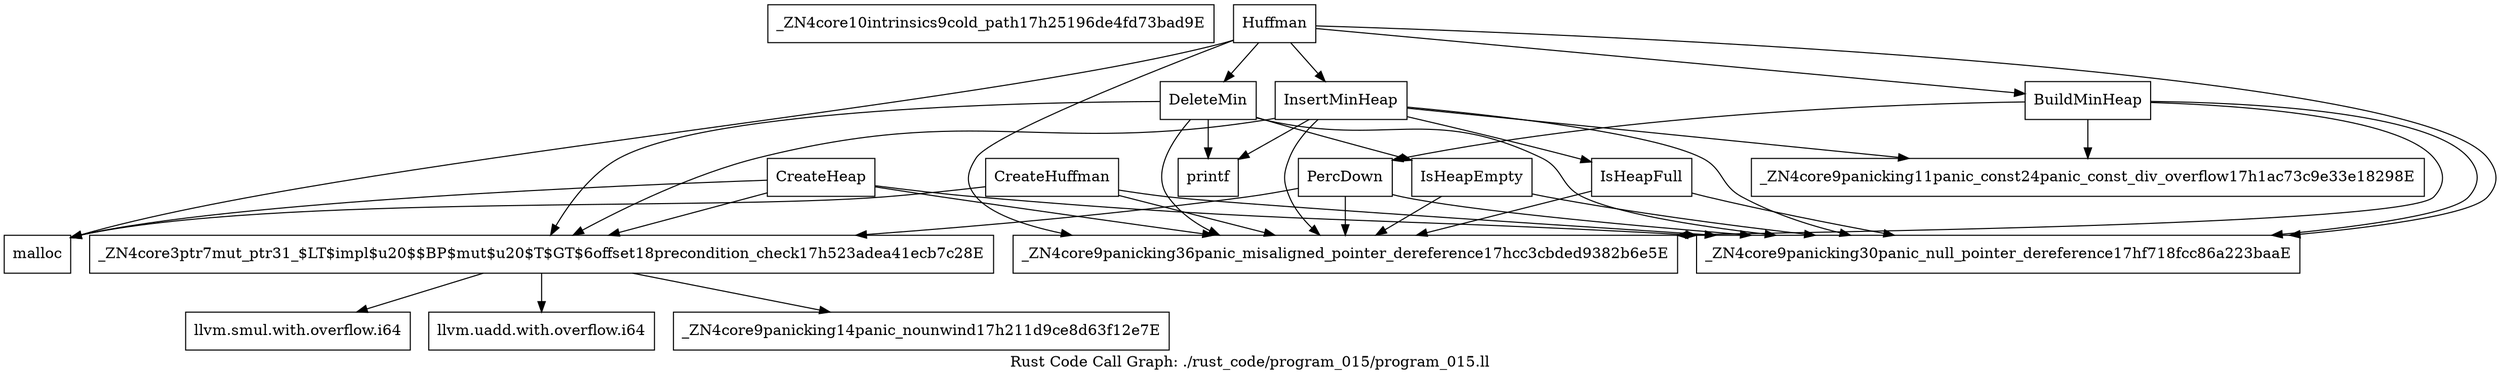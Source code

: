 digraph "Rust Code Call Graph: ./rust_code/program_015/program_015.ll" {
	label="Rust Code Call Graph: ./rust_code/program_015/program_015.ll";

	Node0x562cde63f100 [shape=record,label="{_ZN4core10intrinsics9cold_path17h25196de4fd73bad9E}"];
	Node0x562cde640f10 [shape=record,label="{_ZN4core3ptr7mut_ptr31_$LT$impl$u20$$BP$mut$u20$T$GT$6offset18precondition_check17h523adea41ecb7c28E}"];
	Node0x562cde640f10 -> Node0x562cde6418e0;
	Node0x562cde640f10 -> Node0x562cde643a10;
	Node0x562cde640f10 -> Node0x562cde6460e0;
	Node0x562cde648660 [shape=record,label="{CreateHeap}"];
	Node0x562cde648660 -> Node0x562cde64a640;
	Node0x562cde648660 -> Node0x562cde68ff90;
	Node0x562cde648660 -> Node0x562cde64e470;
	Node0x562cde648660 -> Node0x562cde640f10;
	Node0x562cde64f590 [shape=record,label="{InsertMinHeap}"];
	Node0x562cde64f590 -> Node0x562cde695640;
	Node0x562cde64f590 -> Node0x562cde6505c0;
	Node0x562cde64f590 -> Node0x562cde64e470;
	Node0x562cde64f590 -> Node0x562cde653ff0;
	Node0x562cde64f590 -> Node0x562cde68ff90;
	Node0x562cde64f590 -> Node0x562cde640f10;
	Node0x562cde695640 [shape=record,label="{IsHeapFull}"];
	Node0x562cde695640 -> Node0x562cde64e470;
	Node0x562cde695640 -> Node0x562cde68ff90;
	Node0x562cde6956c0 [shape=record,label="{IsHeapEmpty}"];
	Node0x562cde6956c0 -> Node0x562cde64e470;
	Node0x562cde6956c0 -> Node0x562cde68ff90;
	Node0x562cde6550a0 [shape=record,label="{DeleteMin}"];
	Node0x562cde6550a0 -> Node0x562cde6956c0;
	Node0x562cde6550a0 -> Node0x562cde6505c0;
	Node0x562cde6550a0 -> Node0x562cde64e470;
	Node0x562cde6550a0 -> Node0x562cde640f10;
	Node0x562cde6550a0 -> Node0x562cde68ff90;
	Node0x562cde656c70 [shape=record,label="{PercDown}"];
	Node0x562cde656c70 -> Node0x562cde64e470;
	Node0x562cde656c70 -> Node0x562cde640f10;
	Node0x562cde656c70 -> Node0x562cde68ff90;
	Node0x562cde657e20 [shape=record,label="{BuildMinHeap}"];
	Node0x562cde657e20 -> Node0x562cde64e470;
	Node0x562cde657e20 -> Node0x562cde68ff90;
	Node0x562cde657e20 -> Node0x562cde653ff0;
	Node0x562cde657e20 -> Node0x562cde656c70;
	Node0x562cde659d30 [shape=record,label="{CreateHuffman}"];
	Node0x562cde659d30 -> Node0x562cde64a640;
	Node0x562cde659d30 -> Node0x562cde64e470;
	Node0x562cde659d30 -> Node0x562cde68ff90;
	Node0x562cde69a040 [shape=record,label="{Huffman}"];
	Node0x562cde69a040 -> Node0x562cde657e20;
	Node0x562cde69a040 -> Node0x562cde64e470;
	Node0x562cde69a040 -> Node0x562cde68ff90;
	Node0x562cde69a040 -> Node0x562cde6550a0;
	Node0x562cde69a040 -> Node0x562cde64a640;
	Node0x562cde69a040 -> Node0x562cde64f590;
	Node0x562cde6418e0 [shape=record,label="{llvm.smul.with.overflow.i64}"];
	Node0x562cde643a10 [shape=record,label="{llvm.uadd.with.overflow.i64}"];
	Node0x562cde6460e0 [shape=record,label="{_ZN4core9panicking14panic_nounwind17h211d9ce8d63f12e7E}"];
	Node0x562cde64a640 [shape=record,label="{malloc}"];
	Node0x562cde64e470 [shape=record,label="{_ZN4core9panicking36panic_misaligned_pointer_dereference17hcc3cbded9382b6e5E}"];
	Node0x562cde68ff90 [shape=record,label="{_ZN4core9panicking30panic_null_pointer_dereference17hf718fcc86a223baaE}"];
	Node0x562cde653ff0 [shape=record,label="{_ZN4core9panicking11panic_const24panic_const_div_overflow17h1ac73c9e33e18298E}"];
	Node0x562cde6505c0 [shape=record,label="{printf}"];
}

